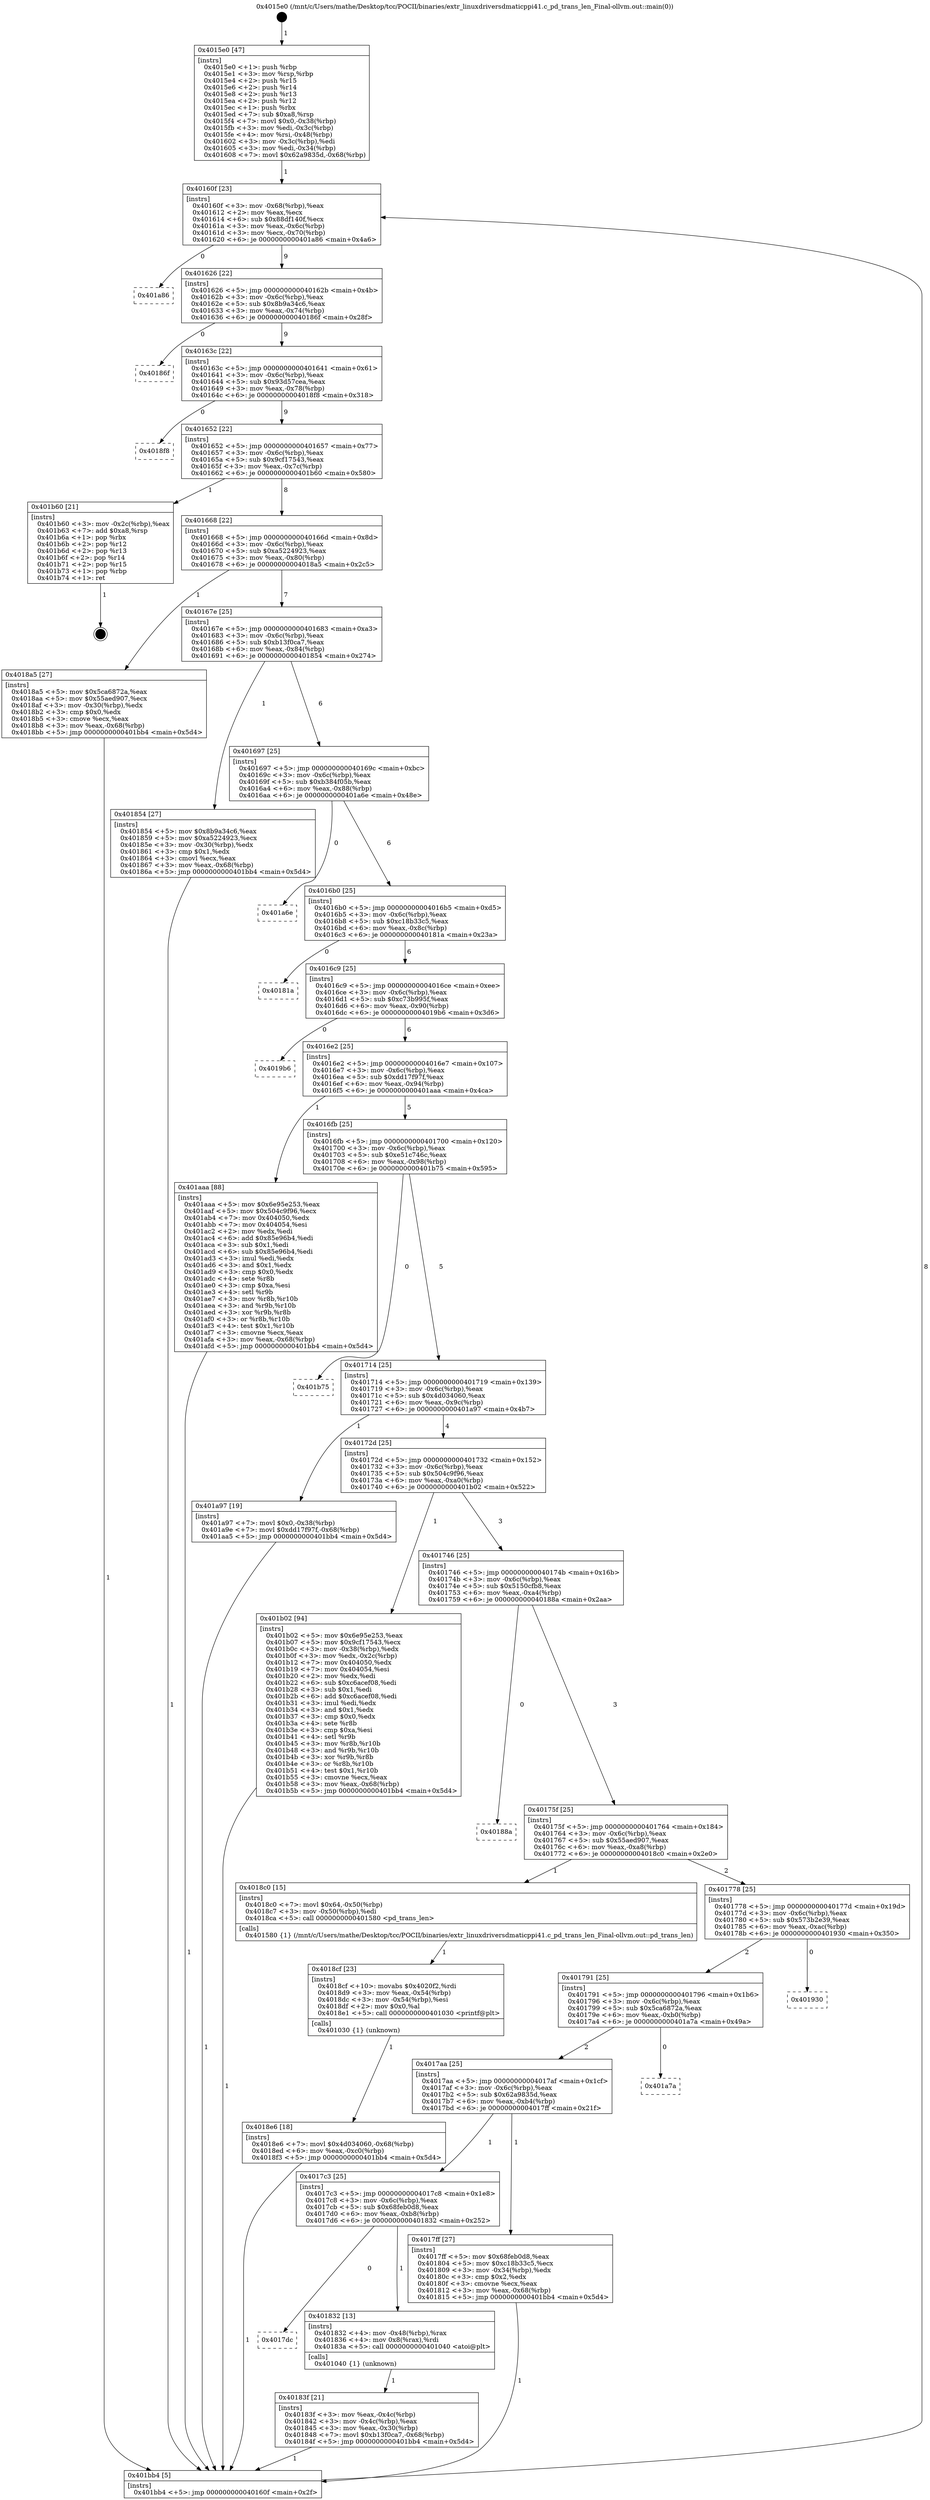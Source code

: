 digraph "0x4015e0" {
  label = "0x4015e0 (/mnt/c/Users/mathe/Desktop/tcc/POCII/binaries/extr_linuxdriversdmaticppi41.c_pd_trans_len_Final-ollvm.out::main(0))"
  labelloc = "t"
  node[shape=record]

  Entry [label="",width=0.3,height=0.3,shape=circle,fillcolor=black,style=filled]
  "0x40160f" [label="{
     0x40160f [23]\l
     | [instrs]\l
     &nbsp;&nbsp;0x40160f \<+3\>: mov -0x68(%rbp),%eax\l
     &nbsp;&nbsp;0x401612 \<+2\>: mov %eax,%ecx\l
     &nbsp;&nbsp;0x401614 \<+6\>: sub $0x88df140f,%ecx\l
     &nbsp;&nbsp;0x40161a \<+3\>: mov %eax,-0x6c(%rbp)\l
     &nbsp;&nbsp;0x40161d \<+3\>: mov %ecx,-0x70(%rbp)\l
     &nbsp;&nbsp;0x401620 \<+6\>: je 0000000000401a86 \<main+0x4a6\>\l
  }"]
  "0x401a86" [label="{
     0x401a86\l
  }", style=dashed]
  "0x401626" [label="{
     0x401626 [22]\l
     | [instrs]\l
     &nbsp;&nbsp;0x401626 \<+5\>: jmp 000000000040162b \<main+0x4b\>\l
     &nbsp;&nbsp;0x40162b \<+3\>: mov -0x6c(%rbp),%eax\l
     &nbsp;&nbsp;0x40162e \<+5\>: sub $0x8b9a34c6,%eax\l
     &nbsp;&nbsp;0x401633 \<+3\>: mov %eax,-0x74(%rbp)\l
     &nbsp;&nbsp;0x401636 \<+6\>: je 000000000040186f \<main+0x28f\>\l
  }"]
  Exit [label="",width=0.3,height=0.3,shape=circle,fillcolor=black,style=filled,peripheries=2]
  "0x40186f" [label="{
     0x40186f\l
  }", style=dashed]
  "0x40163c" [label="{
     0x40163c [22]\l
     | [instrs]\l
     &nbsp;&nbsp;0x40163c \<+5\>: jmp 0000000000401641 \<main+0x61\>\l
     &nbsp;&nbsp;0x401641 \<+3\>: mov -0x6c(%rbp),%eax\l
     &nbsp;&nbsp;0x401644 \<+5\>: sub $0x93d57cea,%eax\l
     &nbsp;&nbsp;0x401649 \<+3\>: mov %eax,-0x78(%rbp)\l
     &nbsp;&nbsp;0x40164c \<+6\>: je 00000000004018f8 \<main+0x318\>\l
  }"]
  "0x4018e6" [label="{
     0x4018e6 [18]\l
     | [instrs]\l
     &nbsp;&nbsp;0x4018e6 \<+7\>: movl $0x4d034060,-0x68(%rbp)\l
     &nbsp;&nbsp;0x4018ed \<+6\>: mov %eax,-0xc0(%rbp)\l
     &nbsp;&nbsp;0x4018f3 \<+5\>: jmp 0000000000401bb4 \<main+0x5d4\>\l
  }"]
  "0x4018f8" [label="{
     0x4018f8\l
  }", style=dashed]
  "0x401652" [label="{
     0x401652 [22]\l
     | [instrs]\l
     &nbsp;&nbsp;0x401652 \<+5\>: jmp 0000000000401657 \<main+0x77\>\l
     &nbsp;&nbsp;0x401657 \<+3\>: mov -0x6c(%rbp),%eax\l
     &nbsp;&nbsp;0x40165a \<+5\>: sub $0x9cf17543,%eax\l
     &nbsp;&nbsp;0x40165f \<+3\>: mov %eax,-0x7c(%rbp)\l
     &nbsp;&nbsp;0x401662 \<+6\>: je 0000000000401b60 \<main+0x580\>\l
  }"]
  "0x4018cf" [label="{
     0x4018cf [23]\l
     | [instrs]\l
     &nbsp;&nbsp;0x4018cf \<+10\>: movabs $0x4020f2,%rdi\l
     &nbsp;&nbsp;0x4018d9 \<+3\>: mov %eax,-0x54(%rbp)\l
     &nbsp;&nbsp;0x4018dc \<+3\>: mov -0x54(%rbp),%esi\l
     &nbsp;&nbsp;0x4018df \<+2\>: mov $0x0,%al\l
     &nbsp;&nbsp;0x4018e1 \<+5\>: call 0000000000401030 \<printf@plt\>\l
     | [calls]\l
     &nbsp;&nbsp;0x401030 \{1\} (unknown)\l
  }"]
  "0x401b60" [label="{
     0x401b60 [21]\l
     | [instrs]\l
     &nbsp;&nbsp;0x401b60 \<+3\>: mov -0x2c(%rbp),%eax\l
     &nbsp;&nbsp;0x401b63 \<+7\>: add $0xa8,%rsp\l
     &nbsp;&nbsp;0x401b6a \<+1\>: pop %rbx\l
     &nbsp;&nbsp;0x401b6b \<+2\>: pop %r12\l
     &nbsp;&nbsp;0x401b6d \<+2\>: pop %r13\l
     &nbsp;&nbsp;0x401b6f \<+2\>: pop %r14\l
     &nbsp;&nbsp;0x401b71 \<+2\>: pop %r15\l
     &nbsp;&nbsp;0x401b73 \<+1\>: pop %rbp\l
     &nbsp;&nbsp;0x401b74 \<+1\>: ret\l
  }"]
  "0x401668" [label="{
     0x401668 [22]\l
     | [instrs]\l
     &nbsp;&nbsp;0x401668 \<+5\>: jmp 000000000040166d \<main+0x8d\>\l
     &nbsp;&nbsp;0x40166d \<+3\>: mov -0x6c(%rbp),%eax\l
     &nbsp;&nbsp;0x401670 \<+5\>: sub $0xa5224923,%eax\l
     &nbsp;&nbsp;0x401675 \<+3\>: mov %eax,-0x80(%rbp)\l
     &nbsp;&nbsp;0x401678 \<+6\>: je 00000000004018a5 \<main+0x2c5\>\l
  }"]
  "0x40183f" [label="{
     0x40183f [21]\l
     | [instrs]\l
     &nbsp;&nbsp;0x40183f \<+3\>: mov %eax,-0x4c(%rbp)\l
     &nbsp;&nbsp;0x401842 \<+3\>: mov -0x4c(%rbp),%eax\l
     &nbsp;&nbsp;0x401845 \<+3\>: mov %eax,-0x30(%rbp)\l
     &nbsp;&nbsp;0x401848 \<+7\>: movl $0xb13f0ca7,-0x68(%rbp)\l
     &nbsp;&nbsp;0x40184f \<+5\>: jmp 0000000000401bb4 \<main+0x5d4\>\l
  }"]
  "0x4018a5" [label="{
     0x4018a5 [27]\l
     | [instrs]\l
     &nbsp;&nbsp;0x4018a5 \<+5\>: mov $0x5ca6872a,%eax\l
     &nbsp;&nbsp;0x4018aa \<+5\>: mov $0x55aed907,%ecx\l
     &nbsp;&nbsp;0x4018af \<+3\>: mov -0x30(%rbp),%edx\l
     &nbsp;&nbsp;0x4018b2 \<+3\>: cmp $0x0,%edx\l
     &nbsp;&nbsp;0x4018b5 \<+3\>: cmove %ecx,%eax\l
     &nbsp;&nbsp;0x4018b8 \<+3\>: mov %eax,-0x68(%rbp)\l
     &nbsp;&nbsp;0x4018bb \<+5\>: jmp 0000000000401bb4 \<main+0x5d4\>\l
  }"]
  "0x40167e" [label="{
     0x40167e [25]\l
     | [instrs]\l
     &nbsp;&nbsp;0x40167e \<+5\>: jmp 0000000000401683 \<main+0xa3\>\l
     &nbsp;&nbsp;0x401683 \<+3\>: mov -0x6c(%rbp),%eax\l
     &nbsp;&nbsp;0x401686 \<+5\>: sub $0xb13f0ca7,%eax\l
     &nbsp;&nbsp;0x40168b \<+6\>: mov %eax,-0x84(%rbp)\l
     &nbsp;&nbsp;0x401691 \<+6\>: je 0000000000401854 \<main+0x274\>\l
  }"]
  "0x4017dc" [label="{
     0x4017dc\l
  }", style=dashed]
  "0x401854" [label="{
     0x401854 [27]\l
     | [instrs]\l
     &nbsp;&nbsp;0x401854 \<+5\>: mov $0x8b9a34c6,%eax\l
     &nbsp;&nbsp;0x401859 \<+5\>: mov $0xa5224923,%ecx\l
     &nbsp;&nbsp;0x40185e \<+3\>: mov -0x30(%rbp),%edx\l
     &nbsp;&nbsp;0x401861 \<+3\>: cmp $0x1,%edx\l
     &nbsp;&nbsp;0x401864 \<+3\>: cmovl %ecx,%eax\l
     &nbsp;&nbsp;0x401867 \<+3\>: mov %eax,-0x68(%rbp)\l
     &nbsp;&nbsp;0x40186a \<+5\>: jmp 0000000000401bb4 \<main+0x5d4\>\l
  }"]
  "0x401697" [label="{
     0x401697 [25]\l
     | [instrs]\l
     &nbsp;&nbsp;0x401697 \<+5\>: jmp 000000000040169c \<main+0xbc\>\l
     &nbsp;&nbsp;0x40169c \<+3\>: mov -0x6c(%rbp),%eax\l
     &nbsp;&nbsp;0x40169f \<+5\>: sub $0xb384f05b,%eax\l
     &nbsp;&nbsp;0x4016a4 \<+6\>: mov %eax,-0x88(%rbp)\l
     &nbsp;&nbsp;0x4016aa \<+6\>: je 0000000000401a6e \<main+0x48e\>\l
  }"]
  "0x401832" [label="{
     0x401832 [13]\l
     | [instrs]\l
     &nbsp;&nbsp;0x401832 \<+4\>: mov -0x48(%rbp),%rax\l
     &nbsp;&nbsp;0x401836 \<+4\>: mov 0x8(%rax),%rdi\l
     &nbsp;&nbsp;0x40183a \<+5\>: call 0000000000401040 \<atoi@plt\>\l
     | [calls]\l
     &nbsp;&nbsp;0x401040 \{1\} (unknown)\l
  }"]
  "0x401a6e" [label="{
     0x401a6e\l
  }", style=dashed]
  "0x4016b0" [label="{
     0x4016b0 [25]\l
     | [instrs]\l
     &nbsp;&nbsp;0x4016b0 \<+5\>: jmp 00000000004016b5 \<main+0xd5\>\l
     &nbsp;&nbsp;0x4016b5 \<+3\>: mov -0x6c(%rbp),%eax\l
     &nbsp;&nbsp;0x4016b8 \<+5\>: sub $0xc18b33c5,%eax\l
     &nbsp;&nbsp;0x4016bd \<+6\>: mov %eax,-0x8c(%rbp)\l
     &nbsp;&nbsp;0x4016c3 \<+6\>: je 000000000040181a \<main+0x23a\>\l
  }"]
  "0x4015e0" [label="{
     0x4015e0 [47]\l
     | [instrs]\l
     &nbsp;&nbsp;0x4015e0 \<+1\>: push %rbp\l
     &nbsp;&nbsp;0x4015e1 \<+3\>: mov %rsp,%rbp\l
     &nbsp;&nbsp;0x4015e4 \<+2\>: push %r15\l
     &nbsp;&nbsp;0x4015e6 \<+2\>: push %r14\l
     &nbsp;&nbsp;0x4015e8 \<+2\>: push %r13\l
     &nbsp;&nbsp;0x4015ea \<+2\>: push %r12\l
     &nbsp;&nbsp;0x4015ec \<+1\>: push %rbx\l
     &nbsp;&nbsp;0x4015ed \<+7\>: sub $0xa8,%rsp\l
     &nbsp;&nbsp;0x4015f4 \<+7\>: movl $0x0,-0x38(%rbp)\l
     &nbsp;&nbsp;0x4015fb \<+3\>: mov %edi,-0x3c(%rbp)\l
     &nbsp;&nbsp;0x4015fe \<+4\>: mov %rsi,-0x48(%rbp)\l
     &nbsp;&nbsp;0x401602 \<+3\>: mov -0x3c(%rbp),%edi\l
     &nbsp;&nbsp;0x401605 \<+3\>: mov %edi,-0x34(%rbp)\l
     &nbsp;&nbsp;0x401608 \<+7\>: movl $0x62a9835d,-0x68(%rbp)\l
  }"]
  "0x40181a" [label="{
     0x40181a\l
  }", style=dashed]
  "0x4016c9" [label="{
     0x4016c9 [25]\l
     | [instrs]\l
     &nbsp;&nbsp;0x4016c9 \<+5\>: jmp 00000000004016ce \<main+0xee\>\l
     &nbsp;&nbsp;0x4016ce \<+3\>: mov -0x6c(%rbp),%eax\l
     &nbsp;&nbsp;0x4016d1 \<+5\>: sub $0xc73b995f,%eax\l
     &nbsp;&nbsp;0x4016d6 \<+6\>: mov %eax,-0x90(%rbp)\l
     &nbsp;&nbsp;0x4016dc \<+6\>: je 00000000004019b6 \<main+0x3d6\>\l
  }"]
  "0x401bb4" [label="{
     0x401bb4 [5]\l
     | [instrs]\l
     &nbsp;&nbsp;0x401bb4 \<+5\>: jmp 000000000040160f \<main+0x2f\>\l
  }"]
  "0x4019b6" [label="{
     0x4019b6\l
  }", style=dashed]
  "0x4016e2" [label="{
     0x4016e2 [25]\l
     | [instrs]\l
     &nbsp;&nbsp;0x4016e2 \<+5\>: jmp 00000000004016e7 \<main+0x107\>\l
     &nbsp;&nbsp;0x4016e7 \<+3\>: mov -0x6c(%rbp),%eax\l
     &nbsp;&nbsp;0x4016ea \<+5\>: sub $0xdd17f97f,%eax\l
     &nbsp;&nbsp;0x4016ef \<+6\>: mov %eax,-0x94(%rbp)\l
     &nbsp;&nbsp;0x4016f5 \<+6\>: je 0000000000401aaa \<main+0x4ca\>\l
  }"]
  "0x4017c3" [label="{
     0x4017c3 [25]\l
     | [instrs]\l
     &nbsp;&nbsp;0x4017c3 \<+5\>: jmp 00000000004017c8 \<main+0x1e8\>\l
     &nbsp;&nbsp;0x4017c8 \<+3\>: mov -0x6c(%rbp),%eax\l
     &nbsp;&nbsp;0x4017cb \<+5\>: sub $0x68feb0d8,%eax\l
     &nbsp;&nbsp;0x4017d0 \<+6\>: mov %eax,-0xb8(%rbp)\l
     &nbsp;&nbsp;0x4017d6 \<+6\>: je 0000000000401832 \<main+0x252\>\l
  }"]
  "0x401aaa" [label="{
     0x401aaa [88]\l
     | [instrs]\l
     &nbsp;&nbsp;0x401aaa \<+5\>: mov $0x6e95e253,%eax\l
     &nbsp;&nbsp;0x401aaf \<+5\>: mov $0x504c9f96,%ecx\l
     &nbsp;&nbsp;0x401ab4 \<+7\>: mov 0x404050,%edx\l
     &nbsp;&nbsp;0x401abb \<+7\>: mov 0x404054,%esi\l
     &nbsp;&nbsp;0x401ac2 \<+2\>: mov %edx,%edi\l
     &nbsp;&nbsp;0x401ac4 \<+6\>: add $0x85e96b4,%edi\l
     &nbsp;&nbsp;0x401aca \<+3\>: sub $0x1,%edi\l
     &nbsp;&nbsp;0x401acd \<+6\>: sub $0x85e96b4,%edi\l
     &nbsp;&nbsp;0x401ad3 \<+3\>: imul %edi,%edx\l
     &nbsp;&nbsp;0x401ad6 \<+3\>: and $0x1,%edx\l
     &nbsp;&nbsp;0x401ad9 \<+3\>: cmp $0x0,%edx\l
     &nbsp;&nbsp;0x401adc \<+4\>: sete %r8b\l
     &nbsp;&nbsp;0x401ae0 \<+3\>: cmp $0xa,%esi\l
     &nbsp;&nbsp;0x401ae3 \<+4\>: setl %r9b\l
     &nbsp;&nbsp;0x401ae7 \<+3\>: mov %r8b,%r10b\l
     &nbsp;&nbsp;0x401aea \<+3\>: and %r9b,%r10b\l
     &nbsp;&nbsp;0x401aed \<+3\>: xor %r9b,%r8b\l
     &nbsp;&nbsp;0x401af0 \<+3\>: or %r8b,%r10b\l
     &nbsp;&nbsp;0x401af3 \<+4\>: test $0x1,%r10b\l
     &nbsp;&nbsp;0x401af7 \<+3\>: cmovne %ecx,%eax\l
     &nbsp;&nbsp;0x401afa \<+3\>: mov %eax,-0x68(%rbp)\l
     &nbsp;&nbsp;0x401afd \<+5\>: jmp 0000000000401bb4 \<main+0x5d4\>\l
  }"]
  "0x4016fb" [label="{
     0x4016fb [25]\l
     | [instrs]\l
     &nbsp;&nbsp;0x4016fb \<+5\>: jmp 0000000000401700 \<main+0x120\>\l
     &nbsp;&nbsp;0x401700 \<+3\>: mov -0x6c(%rbp),%eax\l
     &nbsp;&nbsp;0x401703 \<+5\>: sub $0xe51c746c,%eax\l
     &nbsp;&nbsp;0x401708 \<+6\>: mov %eax,-0x98(%rbp)\l
     &nbsp;&nbsp;0x40170e \<+6\>: je 0000000000401b75 \<main+0x595\>\l
  }"]
  "0x4017ff" [label="{
     0x4017ff [27]\l
     | [instrs]\l
     &nbsp;&nbsp;0x4017ff \<+5\>: mov $0x68feb0d8,%eax\l
     &nbsp;&nbsp;0x401804 \<+5\>: mov $0xc18b33c5,%ecx\l
     &nbsp;&nbsp;0x401809 \<+3\>: mov -0x34(%rbp),%edx\l
     &nbsp;&nbsp;0x40180c \<+3\>: cmp $0x2,%edx\l
     &nbsp;&nbsp;0x40180f \<+3\>: cmovne %ecx,%eax\l
     &nbsp;&nbsp;0x401812 \<+3\>: mov %eax,-0x68(%rbp)\l
     &nbsp;&nbsp;0x401815 \<+5\>: jmp 0000000000401bb4 \<main+0x5d4\>\l
  }"]
  "0x401b75" [label="{
     0x401b75\l
  }", style=dashed]
  "0x401714" [label="{
     0x401714 [25]\l
     | [instrs]\l
     &nbsp;&nbsp;0x401714 \<+5\>: jmp 0000000000401719 \<main+0x139\>\l
     &nbsp;&nbsp;0x401719 \<+3\>: mov -0x6c(%rbp),%eax\l
     &nbsp;&nbsp;0x40171c \<+5\>: sub $0x4d034060,%eax\l
     &nbsp;&nbsp;0x401721 \<+6\>: mov %eax,-0x9c(%rbp)\l
     &nbsp;&nbsp;0x401727 \<+6\>: je 0000000000401a97 \<main+0x4b7\>\l
  }"]
  "0x4017aa" [label="{
     0x4017aa [25]\l
     | [instrs]\l
     &nbsp;&nbsp;0x4017aa \<+5\>: jmp 00000000004017af \<main+0x1cf\>\l
     &nbsp;&nbsp;0x4017af \<+3\>: mov -0x6c(%rbp),%eax\l
     &nbsp;&nbsp;0x4017b2 \<+5\>: sub $0x62a9835d,%eax\l
     &nbsp;&nbsp;0x4017b7 \<+6\>: mov %eax,-0xb4(%rbp)\l
     &nbsp;&nbsp;0x4017bd \<+6\>: je 00000000004017ff \<main+0x21f\>\l
  }"]
  "0x401a97" [label="{
     0x401a97 [19]\l
     | [instrs]\l
     &nbsp;&nbsp;0x401a97 \<+7\>: movl $0x0,-0x38(%rbp)\l
     &nbsp;&nbsp;0x401a9e \<+7\>: movl $0xdd17f97f,-0x68(%rbp)\l
     &nbsp;&nbsp;0x401aa5 \<+5\>: jmp 0000000000401bb4 \<main+0x5d4\>\l
  }"]
  "0x40172d" [label="{
     0x40172d [25]\l
     | [instrs]\l
     &nbsp;&nbsp;0x40172d \<+5\>: jmp 0000000000401732 \<main+0x152\>\l
     &nbsp;&nbsp;0x401732 \<+3\>: mov -0x6c(%rbp),%eax\l
     &nbsp;&nbsp;0x401735 \<+5\>: sub $0x504c9f96,%eax\l
     &nbsp;&nbsp;0x40173a \<+6\>: mov %eax,-0xa0(%rbp)\l
     &nbsp;&nbsp;0x401740 \<+6\>: je 0000000000401b02 \<main+0x522\>\l
  }"]
  "0x401a7a" [label="{
     0x401a7a\l
  }", style=dashed]
  "0x401b02" [label="{
     0x401b02 [94]\l
     | [instrs]\l
     &nbsp;&nbsp;0x401b02 \<+5\>: mov $0x6e95e253,%eax\l
     &nbsp;&nbsp;0x401b07 \<+5\>: mov $0x9cf17543,%ecx\l
     &nbsp;&nbsp;0x401b0c \<+3\>: mov -0x38(%rbp),%edx\l
     &nbsp;&nbsp;0x401b0f \<+3\>: mov %edx,-0x2c(%rbp)\l
     &nbsp;&nbsp;0x401b12 \<+7\>: mov 0x404050,%edx\l
     &nbsp;&nbsp;0x401b19 \<+7\>: mov 0x404054,%esi\l
     &nbsp;&nbsp;0x401b20 \<+2\>: mov %edx,%edi\l
     &nbsp;&nbsp;0x401b22 \<+6\>: sub $0xc6acef08,%edi\l
     &nbsp;&nbsp;0x401b28 \<+3\>: sub $0x1,%edi\l
     &nbsp;&nbsp;0x401b2b \<+6\>: add $0xc6acef08,%edi\l
     &nbsp;&nbsp;0x401b31 \<+3\>: imul %edi,%edx\l
     &nbsp;&nbsp;0x401b34 \<+3\>: and $0x1,%edx\l
     &nbsp;&nbsp;0x401b37 \<+3\>: cmp $0x0,%edx\l
     &nbsp;&nbsp;0x401b3a \<+4\>: sete %r8b\l
     &nbsp;&nbsp;0x401b3e \<+3\>: cmp $0xa,%esi\l
     &nbsp;&nbsp;0x401b41 \<+4\>: setl %r9b\l
     &nbsp;&nbsp;0x401b45 \<+3\>: mov %r8b,%r10b\l
     &nbsp;&nbsp;0x401b48 \<+3\>: and %r9b,%r10b\l
     &nbsp;&nbsp;0x401b4b \<+3\>: xor %r9b,%r8b\l
     &nbsp;&nbsp;0x401b4e \<+3\>: or %r8b,%r10b\l
     &nbsp;&nbsp;0x401b51 \<+4\>: test $0x1,%r10b\l
     &nbsp;&nbsp;0x401b55 \<+3\>: cmovne %ecx,%eax\l
     &nbsp;&nbsp;0x401b58 \<+3\>: mov %eax,-0x68(%rbp)\l
     &nbsp;&nbsp;0x401b5b \<+5\>: jmp 0000000000401bb4 \<main+0x5d4\>\l
  }"]
  "0x401746" [label="{
     0x401746 [25]\l
     | [instrs]\l
     &nbsp;&nbsp;0x401746 \<+5\>: jmp 000000000040174b \<main+0x16b\>\l
     &nbsp;&nbsp;0x40174b \<+3\>: mov -0x6c(%rbp),%eax\l
     &nbsp;&nbsp;0x40174e \<+5\>: sub $0x5150cfb8,%eax\l
     &nbsp;&nbsp;0x401753 \<+6\>: mov %eax,-0xa4(%rbp)\l
     &nbsp;&nbsp;0x401759 \<+6\>: je 000000000040188a \<main+0x2aa\>\l
  }"]
  "0x401791" [label="{
     0x401791 [25]\l
     | [instrs]\l
     &nbsp;&nbsp;0x401791 \<+5\>: jmp 0000000000401796 \<main+0x1b6\>\l
     &nbsp;&nbsp;0x401796 \<+3\>: mov -0x6c(%rbp),%eax\l
     &nbsp;&nbsp;0x401799 \<+5\>: sub $0x5ca6872a,%eax\l
     &nbsp;&nbsp;0x40179e \<+6\>: mov %eax,-0xb0(%rbp)\l
     &nbsp;&nbsp;0x4017a4 \<+6\>: je 0000000000401a7a \<main+0x49a\>\l
  }"]
  "0x40188a" [label="{
     0x40188a\l
  }", style=dashed]
  "0x40175f" [label="{
     0x40175f [25]\l
     | [instrs]\l
     &nbsp;&nbsp;0x40175f \<+5\>: jmp 0000000000401764 \<main+0x184\>\l
     &nbsp;&nbsp;0x401764 \<+3\>: mov -0x6c(%rbp),%eax\l
     &nbsp;&nbsp;0x401767 \<+5\>: sub $0x55aed907,%eax\l
     &nbsp;&nbsp;0x40176c \<+6\>: mov %eax,-0xa8(%rbp)\l
     &nbsp;&nbsp;0x401772 \<+6\>: je 00000000004018c0 \<main+0x2e0\>\l
  }"]
  "0x401930" [label="{
     0x401930\l
  }", style=dashed]
  "0x4018c0" [label="{
     0x4018c0 [15]\l
     | [instrs]\l
     &nbsp;&nbsp;0x4018c0 \<+7\>: movl $0x64,-0x50(%rbp)\l
     &nbsp;&nbsp;0x4018c7 \<+3\>: mov -0x50(%rbp),%edi\l
     &nbsp;&nbsp;0x4018ca \<+5\>: call 0000000000401580 \<pd_trans_len\>\l
     | [calls]\l
     &nbsp;&nbsp;0x401580 \{1\} (/mnt/c/Users/mathe/Desktop/tcc/POCII/binaries/extr_linuxdriversdmaticppi41.c_pd_trans_len_Final-ollvm.out::pd_trans_len)\l
  }"]
  "0x401778" [label="{
     0x401778 [25]\l
     | [instrs]\l
     &nbsp;&nbsp;0x401778 \<+5\>: jmp 000000000040177d \<main+0x19d\>\l
     &nbsp;&nbsp;0x40177d \<+3\>: mov -0x6c(%rbp),%eax\l
     &nbsp;&nbsp;0x401780 \<+5\>: sub $0x573b2e39,%eax\l
     &nbsp;&nbsp;0x401785 \<+6\>: mov %eax,-0xac(%rbp)\l
     &nbsp;&nbsp;0x40178b \<+6\>: je 0000000000401930 \<main+0x350\>\l
  }"]
  Entry -> "0x4015e0" [label=" 1"]
  "0x40160f" -> "0x401a86" [label=" 0"]
  "0x40160f" -> "0x401626" [label=" 9"]
  "0x401b60" -> Exit [label=" 1"]
  "0x401626" -> "0x40186f" [label=" 0"]
  "0x401626" -> "0x40163c" [label=" 9"]
  "0x401b02" -> "0x401bb4" [label=" 1"]
  "0x40163c" -> "0x4018f8" [label=" 0"]
  "0x40163c" -> "0x401652" [label=" 9"]
  "0x401aaa" -> "0x401bb4" [label=" 1"]
  "0x401652" -> "0x401b60" [label=" 1"]
  "0x401652" -> "0x401668" [label=" 8"]
  "0x401a97" -> "0x401bb4" [label=" 1"]
  "0x401668" -> "0x4018a5" [label=" 1"]
  "0x401668" -> "0x40167e" [label=" 7"]
  "0x4018e6" -> "0x401bb4" [label=" 1"]
  "0x40167e" -> "0x401854" [label=" 1"]
  "0x40167e" -> "0x401697" [label=" 6"]
  "0x4018cf" -> "0x4018e6" [label=" 1"]
  "0x401697" -> "0x401a6e" [label=" 0"]
  "0x401697" -> "0x4016b0" [label=" 6"]
  "0x4018c0" -> "0x4018cf" [label=" 1"]
  "0x4016b0" -> "0x40181a" [label=" 0"]
  "0x4016b0" -> "0x4016c9" [label=" 6"]
  "0x401854" -> "0x401bb4" [label=" 1"]
  "0x4016c9" -> "0x4019b6" [label=" 0"]
  "0x4016c9" -> "0x4016e2" [label=" 6"]
  "0x40183f" -> "0x401bb4" [label=" 1"]
  "0x4016e2" -> "0x401aaa" [label=" 1"]
  "0x4016e2" -> "0x4016fb" [label=" 5"]
  "0x401832" -> "0x40183f" [label=" 1"]
  "0x4016fb" -> "0x401b75" [label=" 0"]
  "0x4016fb" -> "0x401714" [label=" 5"]
  "0x4017c3" -> "0x4017dc" [label=" 0"]
  "0x401714" -> "0x401a97" [label=" 1"]
  "0x401714" -> "0x40172d" [label=" 4"]
  "0x4018a5" -> "0x401bb4" [label=" 1"]
  "0x40172d" -> "0x401b02" [label=" 1"]
  "0x40172d" -> "0x401746" [label=" 3"]
  "0x401bb4" -> "0x40160f" [label=" 8"]
  "0x401746" -> "0x40188a" [label=" 0"]
  "0x401746" -> "0x40175f" [label=" 3"]
  "0x4017ff" -> "0x401bb4" [label=" 1"]
  "0x40175f" -> "0x4018c0" [label=" 1"]
  "0x40175f" -> "0x401778" [label=" 2"]
  "0x4017aa" -> "0x4017c3" [label=" 1"]
  "0x401778" -> "0x401930" [label=" 0"]
  "0x401778" -> "0x401791" [label=" 2"]
  "0x4015e0" -> "0x40160f" [label=" 1"]
  "0x401791" -> "0x401a7a" [label=" 0"]
  "0x401791" -> "0x4017aa" [label=" 2"]
  "0x4017c3" -> "0x401832" [label=" 1"]
  "0x4017aa" -> "0x4017ff" [label=" 1"]
}
